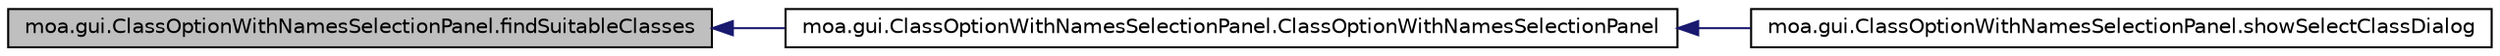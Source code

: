 digraph G
{
  edge [fontname="Helvetica",fontsize="10",labelfontname="Helvetica",labelfontsize="10"];
  node [fontname="Helvetica",fontsize="10",shape=record];
  rankdir=LR;
  Node1 [label="moa.gui.ClassOptionWithNamesSelectionPanel.findSuitableClasses",height=0.2,width=0.4,color="black", fillcolor="grey75", style="filled" fontcolor="black"];
  Node1 -> Node2 [dir=back,color="midnightblue",fontsize="10",style="solid",fontname="Helvetica"];
  Node2 [label="moa.gui.ClassOptionWithNamesSelectionPanel.ClassOptionWithNamesSelectionPanel",height=0.2,width=0.4,color="black", fillcolor="white", style="filled",URL="$classmoa_1_1gui_1_1ClassOptionWithNamesSelectionPanel.html#af91dc41ef44cc60b5dea87a3c8418d34"];
  Node2 -> Node3 [dir=back,color="midnightblue",fontsize="10",style="solid",fontname="Helvetica"];
  Node3 [label="moa.gui.ClassOptionWithNamesSelectionPanel.showSelectClassDialog",height=0.2,width=0.4,color="black", fillcolor="white", style="filled",URL="$classmoa_1_1gui_1_1ClassOptionWithNamesSelectionPanel.html#af86c0d519bdae1eef574ff53fec03f9f"];
}
